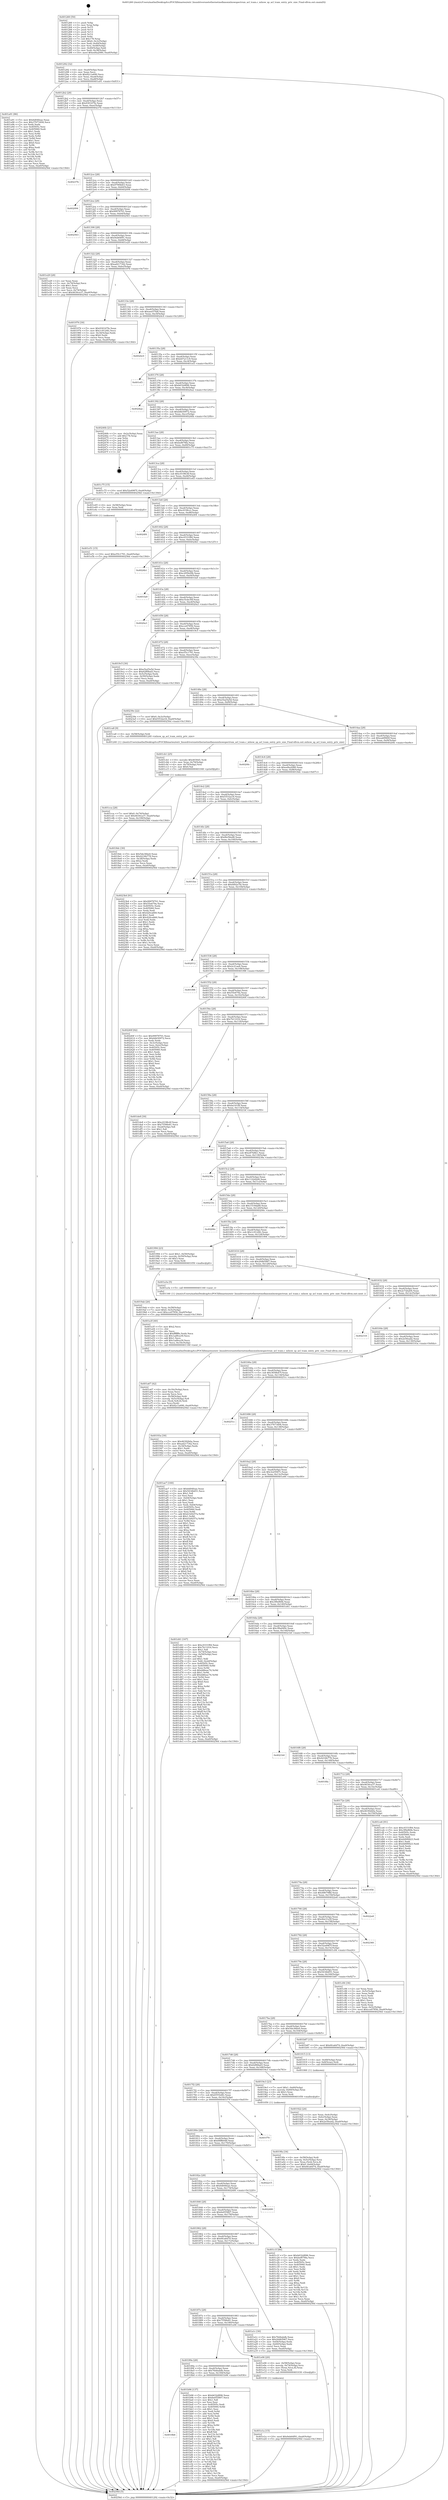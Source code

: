 digraph "0x401260" {
  label = "0x401260 (/mnt/c/Users/mathe/Desktop/tcc/POCII/binaries/extr_linuxdriversnetethernetmellanoxmlxswspectrum_acl_tcam.c_mlxsw_sp_acl_tcam_entry_priv_size_Final-ollvm.out::main(0))"
  labelloc = "t"
  node[shape=record]

  Entry [label="",width=0.3,height=0.3,shape=circle,fillcolor=black,style=filled]
  "0x401292" [label="{
     0x401292 [32]\l
     | [instrs]\l
     &nbsp;&nbsp;0x401292 \<+6\>: mov -0xa0(%rbp),%eax\l
     &nbsp;&nbsp;0x401298 \<+2\>: mov %eax,%ecx\l
     &nbsp;&nbsp;0x40129a \<+6\>: sub $0x82c1a690,%ecx\l
     &nbsp;&nbsp;0x4012a0 \<+6\>: mov %eax,-0xa4(%rbp)\l
     &nbsp;&nbsp;0x4012a6 \<+6\>: mov %ecx,-0xa8(%rbp)\l
     &nbsp;&nbsp;0x4012ac \<+6\>: je 0000000000401a91 \<main+0x831\>\l
  }"]
  "0x401a91" [label="{
     0x401a91 [86]\l
     | [instrs]\l
     &nbsp;&nbsp;0x401a91 \<+5\>: mov $0x6d04feae,%eax\l
     &nbsp;&nbsp;0x401a96 \<+5\>: mov $0x37673494,%ecx\l
     &nbsp;&nbsp;0x401a9b \<+2\>: xor %edx,%edx\l
     &nbsp;&nbsp;0x401a9d \<+7\>: mov 0x40505c,%esi\l
     &nbsp;&nbsp;0x401aa4 \<+7\>: mov 0x405060,%edi\l
     &nbsp;&nbsp;0x401aab \<+3\>: sub $0x1,%edx\l
     &nbsp;&nbsp;0x401aae \<+3\>: mov %esi,%r8d\l
     &nbsp;&nbsp;0x401ab1 \<+3\>: add %edx,%r8d\l
     &nbsp;&nbsp;0x401ab4 \<+4\>: imul %r8d,%esi\l
     &nbsp;&nbsp;0x401ab8 \<+3\>: and $0x1,%esi\l
     &nbsp;&nbsp;0x401abb \<+3\>: cmp $0x0,%esi\l
     &nbsp;&nbsp;0x401abe \<+4\>: sete %r9b\l
     &nbsp;&nbsp;0x401ac2 \<+3\>: cmp $0xa,%edi\l
     &nbsp;&nbsp;0x401ac5 \<+4\>: setl %r10b\l
     &nbsp;&nbsp;0x401ac9 \<+3\>: mov %r9b,%r11b\l
     &nbsp;&nbsp;0x401acc \<+3\>: and %r10b,%r11b\l
     &nbsp;&nbsp;0x401acf \<+3\>: xor %r10b,%r9b\l
     &nbsp;&nbsp;0x401ad2 \<+3\>: or %r9b,%r11b\l
     &nbsp;&nbsp;0x401ad5 \<+4\>: test $0x1,%r11b\l
     &nbsp;&nbsp;0x401ad9 \<+3\>: cmovne %ecx,%eax\l
     &nbsp;&nbsp;0x401adc \<+6\>: mov %eax,-0xa0(%rbp)\l
     &nbsp;&nbsp;0x401ae2 \<+5\>: jmp 000000000040256d \<main+0x130d\>\l
  }"]
  "0x4012b2" [label="{
     0x4012b2 [28]\l
     | [instrs]\l
     &nbsp;&nbsp;0x4012b2 \<+5\>: jmp 00000000004012b7 \<main+0x57\>\l
     &nbsp;&nbsp;0x4012b7 \<+6\>: mov -0xa4(%rbp),%eax\l
     &nbsp;&nbsp;0x4012bd \<+5\>: sub $0x930167fe,%eax\l
     &nbsp;&nbsp;0x4012c2 \<+6\>: mov %eax,-0xac(%rbp)\l
     &nbsp;&nbsp;0x4012c8 \<+6\>: je 000000000040237b \<main+0x111b\>\l
  }"]
  Exit [label="",width=0.3,height=0.3,shape=circle,fillcolor=black,style=filled,peripheries=2]
  "0x40237b" [label="{
     0x40237b\l
  }", style=dashed]
  "0x4012ce" [label="{
     0x4012ce [28]\l
     | [instrs]\l
     &nbsp;&nbsp;0x4012ce \<+5\>: jmp 00000000004012d3 \<main+0x73\>\l
     &nbsp;&nbsp;0x4012d3 \<+6\>: mov -0xa4(%rbp),%eax\l
     &nbsp;&nbsp;0x4012d9 \<+5\>: sub $0x979f4b63,%eax\l
     &nbsp;&nbsp;0x4012de \<+6\>: mov %eax,-0xb0(%rbp)\l
     &nbsp;&nbsp;0x4012e4 \<+6\>: je 0000000000402094 \<main+0xe34\>\l
  }"]
  "0x401e51" [label="{
     0x401e51 [15]\l
     | [instrs]\l
     &nbsp;&nbsp;0x401e51 \<+10\>: movl $0xe55c1791,-0xa0(%rbp)\l
     &nbsp;&nbsp;0x401e5b \<+5\>: jmp 000000000040256d \<main+0x130d\>\l
  }"]
  "0x402094" [label="{
     0x402094\l
  }", style=dashed]
  "0x4012ea" [label="{
     0x4012ea [28]\l
     | [instrs]\l
     &nbsp;&nbsp;0x4012ea \<+5\>: jmp 00000000004012ef \<main+0x8f\>\l
     &nbsp;&nbsp;0x4012ef \<+6\>: mov -0xa4(%rbp),%eax\l
     &nbsp;&nbsp;0x4012f5 \<+5\>: sub $0x99978701,%eax\l
     &nbsp;&nbsp;0x4012fa \<+6\>: mov %eax,-0xb4(%rbp)\l
     &nbsp;&nbsp;0x401300 \<+6\>: je 0000000000402563 \<main+0x1303\>\l
  }"]
  "0x401e1a" [label="{
     0x401e1a [15]\l
     | [instrs]\l
     &nbsp;&nbsp;0x401e1a \<+10\>: movl $0x9eb64f91,-0xa0(%rbp)\l
     &nbsp;&nbsp;0x401e24 \<+5\>: jmp 000000000040256d \<main+0x130d\>\l
  }"]
  "0x402563" [label="{
     0x402563\l
  }", style=dashed]
  "0x401306" [label="{
     0x401306 [28]\l
     | [instrs]\l
     &nbsp;&nbsp;0x401306 \<+5\>: jmp 000000000040130b \<main+0xab\>\l
     &nbsp;&nbsp;0x40130b \<+6\>: mov -0xa4(%rbp),%eax\l
     &nbsp;&nbsp;0x401311 \<+5\>: sub $0x9eb64f91,%eax\l
     &nbsp;&nbsp;0x401316 \<+6\>: mov %eax,-0xb8(%rbp)\l
     &nbsp;&nbsp;0x40131c \<+6\>: je 0000000000401e29 \<main+0xbc9\>\l
  }"]
  "0x401cca" [label="{
     0x401cca [28]\l
     | [instrs]\l
     &nbsp;&nbsp;0x401cca \<+7\>: movl $0x0,-0x74(%rbp)\l
     &nbsp;&nbsp;0x401cd1 \<+10\>: movl $0x4630ca37,-0xa0(%rbp)\l
     &nbsp;&nbsp;0x401cdb \<+6\>: mov %eax,-0x190(%rbp)\l
     &nbsp;&nbsp;0x401ce1 \<+5\>: jmp 000000000040256d \<main+0x130d\>\l
  }"]
  "0x401e29" [label="{
     0x401e29 [28]\l
     | [instrs]\l
     &nbsp;&nbsp;0x401e29 \<+2\>: xor %eax,%eax\l
     &nbsp;&nbsp;0x401e2b \<+3\>: mov -0x74(%rbp),%ecx\l
     &nbsp;&nbsp;0x401e2e \<+3\>: sub $0x1,%eax\l
     &nbsp;&nbsp;0x401e31 \<+2\>: sub %eax,%ecx\l
     &nbsp;&nbsp;0x401e33 \<+3\>: mov %ecx,-0x74(%rbp)\l
     &nbsp;&nbsp;0x401e36 \<+10\>: movl $0x4630ca37,-0xa0(%rbp)\l
     &nbsp;&nbsp;0x401e40 \<+5\>: jmp 000000000040256d \<main+0x130d\>\l
  }"]
  "0x401322" [label="{
     0x401322 [28]\l
     | [instrs]\l
     &nbsp;&nbsp;0x401322 \<+5\>: jmp 0000000000401327 \<main+0xc7\>\l
     &nbsp;&nbsp;0x401327 \<+6\>: mov -0xa4(%rbp),%eax\l
     &nbsp;&nbsp;0x40132d \<+5\>: sub $0xad217342,%eax\l
     &nbsp;&nbsp;0x401332 \<+6\>: mov %eax,-0xbc(%rbp)\l
     &nbsp;&nbsp;0x401338 \<+6\>: je 0000000000401976 \<main+0x716\>\l
  }"]
  "0x401cb1" [label="{
     0x401cb1 [25]\l
     | [instrs]\l
     &nbsp;&nbsp;0x401cb1 \<+10\>: movabs $0x4030d1,%rdi\l
     &nbsp;&nbsp;0x401cbb \<+4\>: mov %rax,-0x70(%rbp)\l
     &nbsp;&nbsp;0x401cbf \<+4\>: mov -0x70(%rbp),%rsi\l
     &nbsp;&nbsp;0x401cc3 \<+2\>: mov $0x0,%al\l
     &nbsp;&nbsp;0x401cc5 \<+5\>: call 0000000000401040 \<printf@plt\>\l
     | [calls]\l
     &nbsp;&nbsp;0x401040 \{1\} (unknown)\l
  }"]
  "0x401976" [label="{
     0x401976 [30]\l
     | [instrs]\l
     &nbsp;&nbsp;0x401976 \<+5\>: mov $0x930167fe,%eax\l
     &nbsp;&nbsp;0x40197b \<+5\>: mov $0x1c9124fc,%ecx\l
     &nbsp;&nbsp;0x401980 \<+3\>: mov -0x34(%rbp),%edx\l
     &nbsp;&nbsp;0x401983 \<+3\>: cmp $0x0,%edx\l
     &nbsp;&nbsp;0x401986 \<+3\>: cmove %ecx,%eax\l
     &nbsp;&nbsp;0x401989 \<+6\>: mov %eax,-0xa0(%rbp)\l
     &nbsp;&nbsp;0x40198f \<+5\>: jmp 000000000040256d \<main+0x130d\>\l
  }"]
  "0x40133e" [label="{
     0x40133e [28]\l
     | [instrs]\l
     &nbsp;&nbsp;0x40133e \<+5\>: jmp 0000000000401343 \<main+0xe3\>\l
     &nbsp;&nbsp;0x401343 \<+6\>: mov -0xa4(%rbp),%eax\l
     &nbsp;&nbsp;0x401349 \<+5\>: sub $0xaee57fa8,%eax\l
     &nbsp;&nbsp;0x40134e \<+6\>: mov %eax,-0xc0(%rbp)\l
     &nbsp;&nbsp;0x401354 \<+6\>: je 00000000004024c0 \<main+0x1260\>\l
  }"]
  "0x4018b6" [label="{
     0x4018b6\l
  }", style=dashed]
  "0x4024c0" [label="{
     0x4024c0\l
  }", style=dashed]
  "0x40135a" [label="{
     0x40135a [28]\l
     | [instrs]\l
     &nbsp;&nbsp;0x40135a \<+5\>: jmp 000000000040135f \<main+0xff\>\l
     &nbsp;&nbsp;0x40135f \<+6\>: mov -0xa4(%rbp),%eax\l
     &nbsp;&nbsp;0x401365 \<+5\>: sub $0xb47a11c9,%eax\l
     &nbsp;&nbsp;0x40136a \<+6\>: mov %eax,-0xc4(%rbp)\l
     &nbsp;&nbsp;0x401370 \<+6\>: je 0000000000401ef3 \<main+0xc93\>\l
  }"]
  "0x401b96" [label="{
     0x401b96 [137]\l
     | [instrs]\l
     &nbsp;&nbsp;0x401b96 \<+5\>: mov $0xb632d896,%eax\l
     &nbsp;&nbsp;0x401b9b \<+5\>: mov $0x6e055807,%ecx\l
     &nbsp;&nbsp;0x401ba0 \<+2\>: mov $0x1,%dl\l
     &nbsp;&nbsp;0x401ba2 \<+2\>: xor %esi,%esi\l
     &nbsp;&nbsp;0x401ba4 \<+7\>: mov 0x40505c,%edi\l
     &nbsp;&nbsp;0x401bab \<+8\>: mov 0x405060,%r8d\l
     &nbsp;&nbsp;0x401bb3 \<+3\>: sub $0x1,%esi\l
     &nbsp;&nbsp;0x401bb6 \<+3\>: mov %edi,%r9d\l
     &nbsp;&nbsp;0x401bb9 \<+3\>: add %esi,%r9d\l
     &nbsp;&nbsp;0x401bbc \<+4\>: imul %r9d,%edi\l
     &nbsp;&nbsp;0x401bc0 \<+3\>: and $0x1,%edi\l
     &nbsp;&nbsp;0x401bc3 \<+3\>: cmp $0x0,%edi\l
     &nbsp;&nbsp;0x401bc6 \<+4\>: sete %r10b\l
     &nbsp;&nbsp;0x401bca \<+4\>: cmp $0xa,%r8d\l
     &nbsp;&nbsp;0x401bce \<+4\>: setl %r11b\l
     &nbsp;&nbsp;0x401bd2 \<+3\>: mov %r10b,%bl\l
     &nbsp;&nbsp;0x401bd5 \<+3\>: xor $0xff,%bl\l
     &nbsp;&nbsp;0x401bd8 \<+3\>: mov %r11b,%r14b\l
     &nbsp;&nbsp;0x401bdb \<+4\>: xor $0xff,%r14b\l
     &nbsp;&nbsp;0x401bdf \<+3\>: xor $0x1,%dl\l
     &nbsp;&nbsp;0x401be2 \<+3\>: mov %bl,%r15b\l
     &nbsp;&nbsp;0x401be5 \<+4\>: and $0xff,%r15b\l
     &nbsp;&nbsp;0x401be9 \<+3\>: and %dl,%r10b\l
     &nbsp;&nbsp;0x401bec \<+3\>: mov %r14b,%r12b\l
     &nbsp;&nbsp;0x401bef \<+4\>: and $0xff,%r12b\l
     &nbsp;&nbsp;0x401bf3 \<+3\>: and %dl,%r11b\l
     &nbsp;&nbsp;0x401bf6 \<+3\>: or %r10b,%r15b\l
     &nbsp;&nbsp;0x401bf9 \<+3\>: or %r11b,%r12b\l
     &nbsp;&nbsp;0x401bfc \<+3\>: xor %r12b,%r15b\l
     &nbsp;&nbsp;0x401bff \<+3\>: or %r14b,%bl\l
     &nbsp;&nbsp;0x401c02 \<+3\>: xor $0xff,%bl\l
     &nbsp;&nbsp;0x401c05 \<+3\>: or $0x1,%dl\l
     &nbsp;&nbsp;0x401c08 \<+2\>: and %dl,%bl\l
     &nbsp;&nbsp;0x401c0a \<+3\>: or %bl,%r15b\l
     &nbsp;&nbsp;0x401c0d \<+4\>: test $0x1,%r15b\l
     &nbsp;&nbsp;0x401c11 \<+3\>: cmovne %ecx,%eax\l
     &nbsp;&nbsp;0x401c14 \<+6\>: mov %eax,-0xa0(%rbp)\l
     &nbsp;&nbsp;0x401c1a \<+5\>: jmp 000000000040256d \<main+0x130d\>\l
  }"]
  "0x401ef3" [label="{
     0x401ef3\l
  }", style=dashed]
  "0x401376" [label="{
     0x401376 [28]\l
     | [instrs]\l
     &nbsp;&nbsp;0x401376 \<+5\>: jmp 000000000040137b \<main+0x11b\>\l
     &nbsp;&nbsp;0x40137b \<+6\>: mov -0xa4(%rbp),%eax\l
     &nbsp;&nbsp;0x401381 \<+5\>: sub $0xb632d896,%eax\l
     &nbsp;&nbsp;0x401386 \<+6\>: mov %eax,-0xc8(%rbp)\l
     &nbsp;&nbsp;0x40138c \<+6\>: je 00000000004024a2 \<main+0x1242\>\l
  }"]
  "0x40189a" [label="{
     0x40189a [28]\l
     | [instrs]\l
     &nbsp;&nbsp;0x40189a \<+5\>: jmp 000000000040189f \<main+0x63f\>\l
     &nbsp;&nbsp;0x40189f \<+6\>: mov -0xa4(%rbp),%eax\l
     &nbsp;&nbsp;0x4018a5 \<+5\>: sub $0x76d4abdb,%eax\l
     &nbsp;&nbsp;0x4018aa \<+6\>: mov %eax,-0x184(%rbp)\l
     &nbsp;&nbsp;0x4018b0 \<+6\>: je 0000000000401b96 \<main+0x936\>\l
  }"]
  "0x4024a2" [label="{
     0x4024a2\l
  }", style=dashed]
  "0x401392" [label="{
     0x401392 [28]\l
     | [instrs]\l
     &nbsp;&nbsp;0x401392 \<+5\>: jmp 0000000000401397 \<main+0x137\>\l
     &nbsp;&nbsp;0x401397 \<+6\>: mov -0xa4(%rbp),%eax\l
     &nbsp;&nbsp;0x40139d \<+5\>: sub $0xb8d30972,%eax\l
     &nbsp;&nbsp;0x4013a2 \<+6\>: mov %eax,-0xcc(%rbp)\l
     &nbsp;&nbsp;0x4013a8 \<+6\>: je 000000000040246b \<main+0x120b\>\l
  }"]
  "0x401e06" [label="{
     0x401e06 [20]\l
     | [instrs]\l
     &nbsp;&nbsp;0x401e06 \<+4\>: mov -0x58(%rbp),%rax\l
     &nbsp;&nbsp;0x401e0a \<+4\>: movslq -0x74(%rbp),%rcx\l
     &nbsp;&nbsp;0x401e0e \<+4\>: mov (%rax,%rcx,8),%rax\l
     &nbsp;&nbsp;0x401e12 \<+3\>: mov %rax,%rdi\l
     &nbsp;&nbsp;0x401e15 \<+5\>: call 0000000000401030 \<free@plt\>\l
     | [calls]\l
     &nbsp;&nbsp;0x401030 \{1\} (unknown)\l
  }"]
  "0x40246b" [label="{
     0x40246b [21]\l
     | [instrs]\l
     &nbsp;&nbsp;0x40246b \<+3\>: mov -0x2c(%rbp),%eax\l
     &nbsp;&nbsp;0x40246e \<+7\>: add $0x178,%rsp\l
     &nbsp;&nbsp;0x402475 \<+1\>: pop %rbx\l
     &nbsp;&nbsp;0x402476 \<+2\>: pop %r12\l
     &nbsp;&nbsp;0x402478 \<+2\>: pop %r13\l
     &nbsp;&nbsp;0x40247a \<+2\>: pop %r14\l
     &nbsp;&nbsp;0x40247c \<+2\>: pop %r15\l
     &nbsp;&nbsp;0x40247e \<+1\>: pop %rbp\l
     &nbsp;&nbsp;0x40247f \<+1\>: ret\l
  }"]
  "0x4013ae" [label="{
     0x4013ae [28]\l
     | [instrs]\l
     &nbsp;&nbsp;0x4013ae \<+5\>: jmp 00000000004013b3 \<main+0x153\>\l
     &nbsp;&nbsp;0x4013b3 \<+6\>: mov -0xa4(%rbp),%eax\l
     &nbsp;&nbsp;0x4013b9 \<+5\>: sub $0xbef678fa,%eax\l
     &nbsp;&nbsp;0x4013be \<+6\>: mov %eax,-0xd0(%rbp)\l
     &nbsp;&nbsp;0x4013c4 \<+6\>: je 0000000000401c75 \<main+0xa15\>\l
  }"]
  "0x401a67" [label="{
     0x401a67 [42]\l
     | [instrs]\l
     &nbsp;&nbsp;0x401a67 \<+6\>: mov -0x18c(%rbp),%ecx\l
     &nbsp;&nbsp;0x401a6d \<+3\>: imul %eax,%ecx\l
     &nbsp;&nbsp;0x401a70 \<+3\>: movslq %ecx,%rsi\l
     &nbsp;&nbsp;0x401a73 \<+4\>: mov -0x58(%rbp),%rdi\l
     &nbsp;&nbsp;0x401a77 \<+4\>: movslq -0x5c(%rbp),%r8\l
     &nbsp;&nbsp;0x401a7b \<+4\>: mov (%rdi,%r8,8),%rdi\l
     &nbsp;&nbsp;0x401a7f \<+3\>: mov %rsi,(%rdi)\l
     &nbsp;&nbsp;0x401a82 \<+10\>: movl $0x82c1a690,-0xa0(%rbp)\l
     &nbsp;&nbsp;0x401a8c \<+5\>: jmp 000000000040256d \<main+0x130d\>\l
  }"]
  "0x401c75" [label="{
     0x401c75 [15]\l
     | [instrs]\l
     &nbsp;&nbsp;0x401c75 \<+10\>: movl $0x52a4987f,-0xa0(%rbp)\l
     &nbsp;&nbsp;0x401c7f \<+5\>: jmp 000000000040256d \<main+0x130d\>\l
  }"]
  "0x4013ca" [label="{
     0x4013ca [28]\l
     | [instrs]\l
     &nbsp;&nbsp;0x4013ca \<+5\>: jmp 00000000004013cf \<main+0x16f\>\l
     &nbsp;&nbsp;0x4013cf \<+6\>: mov -0xa4(%rbp),%eax\l
     &nbsp;&nbsp;0x4013d5 \<+5\>: sub $0xc0198c4f,%eax\l
     &nbsp;&nbsp;0x4013da \<+6\>: mov %eax,-0xd4(%rbp)\l
     &nbsp;&nbsp;0x4013e0 \<+6\>: je 0000000000401e45 \<main+0xbe5\>\l
  }"]
  "0x401a3f" [label="{
     0x401a3f [40]\l
     | [instrs]\l
     &nbsp;&nbsp;0x401a3f \<+5\>: mov $0x2,%ecx\l
     &nbsp;&nbsp;0x401a44 \<+1\>: cltd\l
     &nbsp;&nbsp;0x401a45 \<+2\>: idiv %ecx\l
     &nbsp;&nbsp;0x401a47 \<+6\>: imul $0xfffffffe,%edx,%ecx\l
     &nbsp;&nbsp;0x401a4d \<+6\>: sub $0x1ad9ca39,%ecx\l
     &nbsp;&nbsp;0x401a53 \<+3\>: add $0x1,%ecx\l
     &nbsp;&nbsp;0x401a56 \<+6\>: add $0x1ad9ca39,%ecx\l
     &nbsp;&nbsp;0x401a5c \<+6\>: mov %ecx,-0x18c(%rbp)\l
     &nbsp;&nbsp;0x401a62 \<+5\>: call 0000000000401160 \<next_i\>\l
     | [calls]\l
     &nbsp;&nbsp;0x401160 \{1\} (/mnt/c/Users/mathe/Desktop/tcc/POCII/binaries/extr_linuxdriversnetethernetmellanoxmlxswspectrum_acl_tcam.c_mlxsw_sp_acl_tcam_entry_priv_size_Final-ollvm.out::next_i)\l
  }"]
  "0x401e45" [label="{
     0x401e45 [12]\l
     | [instrs]\l
     &nbsp;&nbsp;0x401e45 \<+4\>: mov -0x58(%rbp),%rax\l
     &nbsp;&nbsp;0x401e49 \<+3\>: mov %rax,%rdi\l
     &nbsp;&nbsp;0x401e4c \<+5\>: call 0000000000401030 \<free@plt\>\l
     | [calls]\l
     &nbsp;&nbsp;0x401030 \{1\} (unknown)\l
  }"]
  "0x4013e6" [label="{
     0x4013e6 [28]\l
     | [instrs]\l
     &nbsp;&nbsp;0x4013e6 \<+5\>: jmp 00000000004013eb \<main+0x18b\>\l
     &nbsp;&nbsp;0x4013eb \<+6\>: mov -0xa4(%rbp),%eax\l
     &nbsp;&nbsp;0x4013f1 \<+5\>: sub $0xc019fccc,%eax\l
     &nbsp;&nbsp;0x4013f6 \<+6\>: mov %eax,-0xd8(%rbp)\l
     &nbsp;&nbsp;0x4013fc \<+6\>: je 00000000004024f4 \<main+0x1294\>\l
  }"]
  "0x40187e" [label="{
     0x40187e [28]\l
     | [instrs]\l
     &nbsp;&nbsp;0x40187e \<+5\>: jmp 0000000000401883 \<main+0x623\>\l
     &nbsp;&nbsp;0x401883 \<+6\>: mov -0xa4(%rbp),%eax\l
     &nbsp;&nbsp;0x401889 \<+5\>: sub $0x7558fe81,%eax\l
     &nbsp;&nbsp;0x40188e \<+6\>: mov %eax,-0x180(%rbp)\l
     &nbsp;&nbsp;0x401894 \<+6\>: je 0000000000401e06 \<main+0xba6\>\l
  }"]
  "0x4024f4" [label="{
     0x4024f4\l
  }", style=dashed]
  "0x401402" [label="{
     0x401402 [28]\l
     | [instrs]\l
     &nbsp;&nbsp;0x401402 \<+5\>: jmp 0000000000401407 \<main+0x1a7\>\l
     &nbsp;&nbsp;0x401407 \<+6\>: mov -0xa4(%rbp),%eax\l
     &nbsp;&nbsp;0x40140d \<+5\>: sub $0xc0331f84,%eax\l
     &nbsp;&nbsp;0x401412 \<+6\>: mov %eax,-0xdc(%rbp)\l
     &nbsp;&nbsp;0x401418 \<+6\>: je 00000000004024b1 \<main+0x1251\>\l
  }"]
  "0x401a1c" [label="{
     0x401a1c [30]\l
     | [instrs]\l
     &nbsp;&nbsp;0x401a1c \<+5\>: mov $0x76d4abdb,%eax\l
     &nbsp;&nbsp;0x401a21 \<+5\>: mov $0x20db5967,%ecx\l
     &nbsp;&nbsp;0x401a26 \<+3\>: mov -0x64(%rbp),%edx\l
     &nbsp;&nbsp;0x401a29 \<+3\>: cmp -0x60(%rbp),%edx\l
     &nbsp;&nbsp;0x401a2c \<+3\>: cmovl %ecx,%eax\l
     &nbsp;&nbsp;0x401a2f \<+6\>: mov %eax,-0xa0(%rbp)\l
     &nbsp;&nbsp;0x401a35 \<+5\>: jmp 000000000040256d \<main+0x130d\>\l
  }"]
  "0x4024b1" [label="{
     0x4024b1\l
  }", style=dashed]
  "0x40141e" [label="{
     0x40141e [28]\l
     | [instrs]\l
     &nbsp;&nbsp;0x40141e \<+5\>: jmp 0000000000401423 \<main+0x1c3\>\l
     &nbsp;&nbsp;0x401423 \<+6\>: mov -0xa4(%rbp),%eax\l
     &nbsp;&nbsp;0x401429 \<+5\>: sub $0xc295b29b,%eax\l
     &nbsp;&nbsp;0x40142e \<+6\>: mov %eax,-0xe0(%rbp)\l
     &nbsp;&nbsp;0x401434 \<+6\>: je 0000000000401fa9 \<main+0xd49\>\l
  }"]
  "0x401862" [label="{
     0x401862 [28]\l
     | [instrs]\l
     &nbsp;&nbsp;0x401862 \<+5\>: jmp 0000000000401867 \<main+0x607\>\l
     &nbsp;&nbsp;0x401867 \<+6\>: mov -0xa4(%rbp),%eax\l
     &nbsp;&nbsp;0x40186d \<+5\>: sub $0x6fca6d74,%eax\l
     &nbsp;&nbsp;0x401872 \<+6\>: mov %eax,-0x17c(%rbp)\l
     &nbsp;&nbsp;0x401878 \<+6\>: je 0000000000401a1c \<main+0x7bc\>\l
  }"]
  "0x401fa9" [label="{
     0x401fa9\l
  }", style=dashed]
  "0x40143a" [label="{
     0x40143a [28]\l
     | [instrs]\l
     &nbsp;&nbsp;0x40143a \<+5\>: jmp 000000000040143f \<main+0x1df\>\l
     &nbsp;&nbsp;0x40143f \<+6\>: mov -0xa4(%rbp),%eax\l
     &nbsp;&nbsp;0x401445 \<+5\>: sub $0xc5cbe30f,%eax\l
     &nbsp;&nbsp;0x40144a \<+6\>: mov %eax,-0xe4(%rbp)\l
     &nbsp;&nbsp;0x401450 \<+6\>: je 00000000004020a3 \<main+0xe43\>\l
  }"]
  "0x401c1f" [label="{
     0x401c1f [86]\l
     | [instrs]\l
     &nbsp;&nbsp;0x401c1f \<+5\>: mov $0xb632d896,%eax\l
     &nbsp;&nbsp;0x401c24 \<+5\>: mov $0xbef678fa,%ecx\l
     &nbsp;&nbsp;0x401c29 \<+2\>: xor %edx,%edx\l
     &nbsp;&nbsp;0x401c2b \<+7\>: mov 0x40505c,%esi\l
     &nbsp;&nbsp;0x401c32 \<+7\>: mov 0x405060,%edi\l
     &nbsp;&nbsp;0x401c39 \<+3\>: sub $0x1,%edx\l
     &nbsp;&nbsp;0x401c3c \<+3\>: mov %esi,%r8d\l
     &nbsp;&nbsp;0x401c3f \<+3\>: add %edx,%r8d\l
     &nbsp;&nbsp;0x401c42 \<+4\>: imul %r8d,%esi\l
     &nbsp;&nbsp;0x401c46 \<+3\>: and $0x1,%esi\l
     &nbsp;&nbsp;0x401c49 \<+3\>: cmp $0x0,%esi\l
     &nbsp;&nbsp;0x401c4c \<+4\>: sete %r9b\l
     &nbsp;&nbsp;0x401c50 \<+3\>: cmp $0xa,%edi\l
     &nbsp;&nbsp;0x401c53 \<+4\>: setl %r10b\l
     &nbsp;&nbsp;0x401c57 \<+3\>: mov %r9b,%r11b\l
     &nbsp;&nbsp;0x401c5a \<+3\>: and %r10b,%r11b\l
     &nbsp;&nbsp;0x401c5d \<+3\>: xor %r10b,%r9b\l
     &nbsp;&nbsp;0x401c60 \<+3\>: or %r9b,%r11b\l
     &nbsp;&nbsp;0x401c63 \<+4\>: test $0x1,%r11b\l
     &nbsp;&nbsp;0x401c67 \<+3\>: cmovne %ecx,%eax\l
     &nbsp;&nbsp;0x401c6a \<+6\>: mov %eax,-0xa0(%rbp)\l
     &nbsp;&nbsp;0x401c70 \<+5\>: jmp 000000000040256d \<main+0x130d\>\l
  }"]
  "0x4020a3" [label="{
     0x4020a3\l
  }", style=dashed]
  "0x401456" [label="{
     0x401456 [28]\l
     | [instrs]\l
     &nbsp;&nbsp;0x401456 \<+5\>: jmp 000000000040145b \<main+0x1fb\>\l
     &nbsp;&nbsp;0x40145b \<+6\>: mov -0xa4(%rbp),%eax\l
     &nbsp;&nbsp;0x401461 \<+5\>: sub $0xcce07856,%eax\l
     &nbsp;&nbsp;0x401466 \<+6\>: mov %eax,-0xe8(%rbp)\l
     &nbsp;&nbsp;0x40146c \<+6\>: je 00000000004019c5 \<main+0x765\>\l
  }"]
  "0x401846" [label="{
     0x401846 [28]\l
     | [instrs]\l
     &nbsp;&nbsp;0x401846 \<+5\>: jmp 000000000040184b \<main+0x5eb\>\l
     &nbsp;&nbsp;0x40184b \<+6\>: mov -0xa4(%rbp),%eax\l
     &nbsp;&nbsp;0x401851 \<+5\>: sub $0x6e055807,%eax\l
     &nbsp;&nbsp;0x401856 \<+6\>: mov %eax,-0x178(%rbp)\l
     &nbsp;&nbsp;0x40185c \<+6\>: je 0000000000401c1f \<main+0x9bf\>\l
  }"]
  "0x4019c5" [label="{
     0x4019c5 [30]\l
     | [instrs]\l
     &nbsp;&nbsp;0x4019c5 \<+5\>: mov $0xe5a25a5d,%eax\l
     &nbsp;&nbsp;0x4019ca \<+5\>: mov $0x62f68ad3,%ecx\l
     &nbsp;&nbsp;0x4019cf \<+3\>: mov -0x5c(%rbp),%edx\l
     &nbsp;&nbsp;0x4019d2 \<+3\>: cmp -0x50(%rbp),%edx\l
     &nbsp;&nbsp;0x4019d5 \<+3\>: cmovl %ecx,%eax\l
     &nbsp;&nbsp;0x4019d8 \<+6\>: mov %eax,-0xa0(%rbp)\l
     &nbsp;&nbsp;0x4019de \<+5\>: jmp 000000000040256d \<main+0x130d\>\l
  }"]
  "0x401472" [label="{
     0x401472 [28]\l
     | [instrs]\l
     &nbsp;&nbsp;0x401472 \<+5\>: jmp 0000000000401477 \<main+0x217\>\l
     &nbsp;&nbsp;0x401477 \<+6\>: mov -0xa4(%rbp),%eax\l
     &nbsp;&nbsp;0x40147d \<+5\>: sub $0xe55c1791,%eax\l
     &nbsp;&nbsp;0x401482 \<+6\>: mov %eax,-0xec(%rbp)\l
     &nbsp;&nbsp;0x401488 \<+6\>: je 000000000040239e \<main+0x113e\>\l
  }"]
  "0x402480" [label="{
     0x402480\l
  }", style=dashed]
  "0x40239e" [label="{
     0x40239e [22]\l
     | [instrs]\l
     &nbsp;&nbsp;0x40239e \<+7\>: movl $0x0,-0x3c(%rbp)\l
     &nbsp;&nbsp;0x4023a5 \<+10\>: movl $0xf3532a18,-0xa0(%rbp)\l
     &nbsp;&nbsp;0x4023af \<+5\>: jmp 000000000040256d \<main+0x130d\>\l
  }"]
  "0x40148e" [label="{
     0x40148e [28]\l
     | [instrs]\l
     &nbsp;&nbsp;0x40148e \<+5\>: jmp 0000000000401493 \<main+0x233\>\l
     &nbsp;&nbsp;0x401493 \<+6\>: mov -0xa4(%rbp),%eax\l
     &nbsp;&nbsp;0x401499 \<+5\>: sub $0xe5a25a5d,%eax\l
     &nbsp;&nbsp;0x40149e \<+6\>: mov %eax,-0xf0(%rbp)\l
     &nbsp;&nbsp;0x4014a4 \<+6\>: je 0000000000401ca8 \<main+0xa48\>\l
  }"]
  "0x40182a" [label="{
     0x40182a [28]\l
     | [instrs]\l
     &nbsp;&nbsp;0x40182a \<+5\>: jmp 000000000040182f \<main+0x5cf\>\l
     &nbsp;&nbsp;0x40182f \<+6\>: mov -0xa4(%rbp),%eax\l
     &nbsp;&nbsp;0x401835 \<+5\>: sub $0x6d04feae,%eax\l
     &nbsp;&nbsp;0x40183a \<+6\>: mov %eax,-0x174(%rbp)\l
     &nbsp;&nbsp;0x401840 \<+6\>: je 0000000000402480 \<main+0x1220\>\l
  }"]
  "0x401ca8" [label="{
     0x401ca8 [9]\l
     | [instrs]\l
     &nbsp;&nbsp;0x401ca8 \<+4\>: mov -0x58(%rbp),%rdi\l
     &nbsp;&nbsp;0x401cac \<+5\>: call 0000000000401240 \<mlxsw_sp_acl_tcam_entry_priv_size\>\l
     | [calls]\l
     &nbsp;&nbsp;0x401240 \{1\} (/mnt/c/Users/mathe/Desktop/tcc/POCII/binaries/extr_linuxdriversnetethernetmellanoxmlxswspectrum_acl_tcam.c_mlxsw_sp_acl_tcam_entry_priv_size_Final-ollvm.out::mlxsw_sp_acl_tcam_entry_priv_size)\l
  }"]
  "0x4014aa" [label="{
     0x4014aa [28]\l
     | [instrs]\l
     &nbsp;&nbsp;0x4014aa \<+5\>: jmp 00000000004014af \<main+0x24f\>\l
     &nbsp;&nbsp;0x4014af \<+6\>: mov -0xa4(%rbp),%eax\l
     &nbsp;&nbsp;0x4014b5 \<+5\>: sub $0xea6f960f,%eax\l
     &nbsp;&nbsp;0x4014ba \<+6\>: mov %eax,-0xf4(%rbp)\l
     &nbsp;&nbsp;0x4014c0 \<+6\>: je 00000000004020fe \<main+0xe9e\>\l
  }"]
  "0x402215" [label="{
     0x402215\l
  }", style=dashed]
  "0x4020fe" [label="{
     0x4020fe\l
  }", style=dashed]
  "0x4014c6" [label="{
     0x4014c6 [28]\l
     | [instrs]\l
     &nbsp;&nbsp;0x4014c6 \<+5\>: jmp 00000000004014cb \<main+0x26b\>\l
     &nbsp;&nbsp;0x4014cb \<+6\>: mov -0xa4(%rbp),%eax\l
     &nbsp;&nbsp;0x4014d1 \<+5\>: sub $0xed4a2080,%eax\l
     &nbsp;&nbsp;0x4014d6 \<+6\>: mov %eax,-0xf8(%rbp)\l
     &nbsp;&nbsp;0x4014dc \<+6\>: je 00000000004018dc \<main+0x67c\>\l
  }"]
  "0x40180e" [label="{
     0x40180e [28]\l
     | [instrs]\l
     &nbsp;&nbsp;0x40180e \<+5\>: jmp 0000000000401813 \<main+0x5b3\>\l
     &nbsp;&nbsp;0x401813 \<+6\>: mov -0xa4(%rbp),%eax\l
     &nbsp;&nbsp;0x401819 \<+5\>: sub $0x68ffb048,%eax\l
     &nbsp;&nbsp;0x40181e \<+6\>: mov %eax,-0x170(%rbp)\l
     &nbsp;&nbsp;0x401824 \<+6\>: je 0000000000402215 \<main+0xfb5\>\l
  }"]
  "0x4018dc" [label="{
     0x4018dc [30]\l
     | [instrs]\l
     &nbsp;&nbsp;0x4018dc \<+5\>: mov $0x5de36be0,%eax\l
     &nbsp;&nbsp;0x4018e1 \<+5\>: mov $0x4234b778,%ecx\l
     &nbsp;&nbsp;0x4018e6 \<+3\>: mov -0x38(%rbp),%edx\l
     &nbsp;&nbsp;0x4018e9 \<+3\>: cmp $0x2,%edx\l
     &nbsp;&nbsp;0x4018ec \<+3\>: cmovne %ecx,%eax\l
     &nbsp;&nbsp;0x4018ef \<+6\>: mov %eax,-0xa0(%rbp)\l
     &nbsp;&nbsp;0x4018f5 \<+5\>: jmp 000000000040256d \<main+0x130d\>\l
  }"]
  "0x4014e2" [label="{
     0x4014e2 [28]\l
     | [instrs]\l
     &nbsp;&nbsp;0x4014e2 \<+5\>: jmp 00000000004014e7 \<main+0x287\>\l
     &nbsp;&nbsp;0x4014e7 \<+6\>: mov -0xa4(%rbp),%eax\l
     &nbsp;&nbsp;0x4014ed \<+5\>: sub $0xf3532a18,%eax\l
     &nbsp;&nbsp;0x4014f2 \<+6\>: mov %eax,-0xfc(%rbp)\l
     &nbsp;&nbsp;0x4014f8 \<+6\>: je 00000000004023b4 \<main+0x1154\>\l
  }"]
  "0x40256d" [label="{
     0x40256d [5]\l
     | [instrs]\l
     &nbsp;&nbsp;0x40256d \<+5\>: jmp 0000000000401292 \<main+0x32\>\l
  }"]
  "0x401260" [label="{
     0x401260 [50]\l
     | [instrs]\l
     &nbsp;&nbsp;0x401260 \<+1\>: push %rbp\l
     &nbsp;&nbsp;0x401261 \<+3\>: mov %rsp,%rbp\l
     &nbsp;&nbsp;0x401264 \<+2\>: push %r15\l
     &nbsp;&nbsp;0x401266 \<+2\>: push %r14\l
     &nbsp;&nbsp;0x401268 \<+2\>: push %r13\l
     &nbsp;&nbsp;0x40126a \<+2\>: push %r12\l
     &nbsp;&nbsp;0x40126c \<+1\>: push %rbx\l
     &nbsp;&nbsp;0x40126d \<+7\>: sub $0x178,%rsp\l
     &nbsp;&nbsp;0x401274 \<+7\>: movl $0x0,-0x3c(%rbp)\l
     &nbsp;&nbsp;0x40127b \<+3\>: mov %edi,-0x40(%rbp)\l
     &nbsp;&nbsp;0x40127e \<+4\>: mov %rsi,-0x48(%rbp)\l
     &nbsp;&nbsp;0x401282 \<+3\>: mov -0x40(%rbp),%edi\l
     &nbsp;&nbsp;0x401285 \<+3\>: mov %edi,-0x38(%rbp)\l
     &nbsp;&nbsp;0x401288 \<+10\>: movl $0xed4a2080,-0xa0(%rbp)\l
  }"]
  "0x401f79" [label="{
     0x401f79\l
  }", style=dashed]
  "0x4023b4" [label="{
     0x4023b4 [91]\l
     | [instrs]\l
     &nbsp;&nbsp;0x4023b4 \<+5\>: mov $0x99978701,%eax\l
     &nbsp;&nbsp;0x4023b9 \<+5\>: mov $0x55e679a,%ecx\l
     &nbsp;&nbsp;0x4023be \<+7\>: mov 0x40505c,%edx\l
     &nbsp;&nbsp;0x4023c5 \<+7\>: mov 0x405060,%esi\l
     &nbsp;&nbsp;0x4023cc \<+2\>: mov %edx,%edi\l
     &nbsp;&nbsp;0x4023ce \<+6\>: sub $0x420ca660,%edi\l
     &nbsp;&nbsp;0x4023d4 \<+3\>: sub $0x1,%edi\l
     &nbsp;&nbsp;0x4023d7 \<+6\>: add $0x420ca660,%edi\l
     &nbsp;&nbsp;0x4023dd \<+3\>: imul %edi,%edx\l
     &nbsp;&nbsp;0x4023e0 \<+3\>: and $0x1,%edx\l
     &nbsp;&nbsp;0x4023e3 \<+3\>: cmp $0x0,%edx\l
     &nbsp;&nbsp;0x4023e6 \<+4\>: sete %r8b\l
     &nbsp;&nbsp;0x4023ea \<+3\>: cmp $0xa,%esi\l
     &nbsp;&nbsp;0x4023ed \<+4\>: setl %r9b\l
     &nbsp;&nbsp;0x4023f1 \<+3\>: mov %r8b,%r10b\l
     &nbsp;&nbsp;0x4023f4 \<+3\>: and %r9b,%r10b\l
     &nbsp;&nbsp;0x4023f7 \<+3\>: xor %r9b,%r8b\l
     &nbsp;&nbsp;0x4023fa \<+3\>: or %r8b,%r10b\l
     &nbsp;&nbsp;0x4023fd \<+4\>: test $0x1,%r10b\l
     &nbsp;&nbsp;0x402401 \<+3\>: cmovne %ecx,%eax\l
     &nbsp;&nbsp;0x402404 \<+6\>: mov %eax,-0xa0(%rbp)\l
     &nbsp;&nbsp;0x40240a \<+5\>: jmp 000000000040256d \<main+0x130d\>\l
  }"]
  "0x4014fe" [label="{
     0x4014fe [28]\l
     | [instrs]\l
     &nbsp;&nbsp;0x4014fe \<+5\>: jmp 0000000000401503 \<main+0x2a3\>\l
     &nbsp;&nbsp;0x401503 \<+6\>: mov -0xa4(%rbp),%eax\l
     &nbsp;&nbsp;0x401509 \<+5\>: sub $0xf6e56ed8,%eax\l
     &nbsp;&nbsp;0x40150e \<+6\>: mov %eax,-0x100(%rbp)\l
     &nbsp;&nbsp;0x401514 \<+6\>: je 0000000000401fee \<main+0xd8e\>\l
  }"]
  "0x4019fa" [label="{
     0x4019fa [34]\l
     | [instrs]\l
     &nbsp;&nbsp;0x4019fa \<+4\>: mov -0x58(%rbp),%rdi\l
     &nbsp;&nbsp;0x4019fe \<+4\>: movslq -0x5c(%rbp),%rcx\l
     &nbsp;&nbsp;0x401a02 \<+4\>: mov %rax,(%rdi,%rcx,8)\l
     &nbsp;&nbsp;0x401a06 \<+7\>: movl $0x0,-0x64(%rbp)\l
     &nbsp;&nbsp;0x401a0d \<+10\>: movl $0x6fca6d74,-0xa0(%rbp)\l
     &nbsp;&nbsp;0x401a17 \<+5\>: jmp 000000000040256d \<main+0x130d\>\l
  }"]
  "0x401fee" [label="{
     0x401fee\l
  }", style=dashed]
  "0x40151a" [label="{
     0x40151a [28]\l
     | [instrs]\l
     &nbsp;&nbsp;0x40151a \<+5\>: jmp 000000000040151f \<main+0x2bf\>\l
     &nbsp;&nbsp;0x40151f \<+6\>: mov -0xa4(%rbp),%eax\l
     &nbsp;&nbsp;0x401525 \<+5\>: sub $0xfd92a7fa,%eax\l
     &nbsp;&nbsp;0x40152a \<+6\>: mov %eax,-0x104(%rbp)\l
     &nbsp;&nbsp;0x401530 \<+6\>: je 0000000000402012 \<main+0xdb2\>\l
  }"]
  "0x4017f2" [label="{
     0x4017f2 [28]\l
     | [instrs]\l
     &nbsp;&nbsp;0x4017f2 \<+5\>: jmp 00000000004017f7 \<main+0x597\>\l
     &nbsp;&nbsp;0x4017f7 \<+6\>: mov -0xa4(%rbp),%eax\l
     &nbsp;&nbsp;0x4017fd \<+5\>: sub $0x6555e6fc,%eax\l
     &nbsp;&nbsp;0x401802 \<+6\>: mov %eax,-0x16c(%rbp)\l
     &nbsp;&nbsp;0x401808 \<+6\>: je 0000000000401f79 \<main+0xd19\>\l
  }"]
  "0x402012" [label="{
     0x402012\l
  }", style=dashed]
  "0x401536" [label="{
     0x401536 [28]\l
     | [instrs]\l
     &nbsp;&nbsp;0x401536 \<+5\>: jmp 000000000040153b \<main+0x2db\>\l
     &nbsp;&nbsp;0x40153b \<+6\>: mov -0xa4(%rbp),%eax\l
     &nbsp;&nbsp;0x401541 \<+5\>: sub $0x2c21ae6,%eax\l
     &nbsp;&nbsp;0x401546 \<+6\>: mov %eax,-0x108(%rbp)\l
     &nbsp;&nbsp;0x40154c \<+6\>: je 0000000000401f88 \<main+0xd28\>\l
  }"]
  "0x4019e3" [label="{
     0x4019e3 [23]\l
     | [instrs]\l
     &nbsp;&nbsp;0x4019e3 \<+7\>: movl $0x1,-0x60(%rbp)\l
     &nbsp;&nbsp;0x4019ea \<+4\>: movslq -0x60(%rbp),%rax\l
     &nbsp;&nbsp;0x4019ee \<+4\>: shl $0x3,%rax\l
     &nbsp;&nbsp;0x4019f2 \<+3\>: mov %rax,%rdi\l
     &nbsp;&nbsp;0x4019f5 \<+5\>: call 0000000000401050 \<malloc@plt\>\l
     | [calls]\l
     &nbsp;&nbsp;0x401050 \{1\} (unknown)\l
  }"]
  "0x401f88" [label="{
     0x401f88\l
  }", style=dashed]
  "0x401552" [label="{
     0x401552 [28]\l
     | [instrs]\l
     &nbsp;&nbsp;0x401552 \<+5\>: jmp 0000000000401557 \<main+0x2f7\>\l
     &nbsp;&nbsp;0x401557 \<+6\>: mov -0xa4(%rbp),%eax\l
     &nbsp;&nbsp;0x40155d \<+5\>: sub $0x55e679a,%eax\l
     &nbsp;&nbsp;0x401562 \<+6\>: mov %eax,-0x10c(%rbp)\l
     &nbsp;&nbsp;0x401568 \<+6\>: je 000000000040240f \<main+0x11af\>\l
  }"]
  "0x4019ab" [label="{
     0x4019ab [26]\l
     | [instrs]\l
     &nbsp;&nbsp;0x4019ab \<+4\>: mov %rax,-0x58(%rbp)\l
     &nbsp;&nbsp;0x4019af \<+7\>: movl $0x0,-0x5c(%rbp)\l
     &nbsp;&nbsp;0x4019b6 \<+10\>: movl $0xcce07856,-0xa0(%rbp)\l
     &nbsp;&nbsp;0x4019c0 \<+5\>: jmp 000000000040256d \<main+0x130d\>\l
  }"]
  "0x40240f" [label="{
     0x40240f [92]\l
     | [instrs]\l
     &nbsp;&nbsp;0x40240f \<+5\>: mov $0x99978701,%eax\l
     &nbsp;&nbsp;0x402414 \<+5\>: mov $0xb8d30972,%ecx\l
     &nbsp;&nbsp;0x402419 \<+2\>: xor %edx,%edx\l
     &nbsp;&nbsp;0x40241b \<+3\>: mov -0x3c(%rbp),%esi\l
     &nbsp;&nbsp;0x40241e \<+3\>: mov %esi,-0x2c(%rbp)\l
     &nbsp;&nbsp;0x402421 \<+7\>: mov 0x40505c,%esi\l
     &nbsp;&nbsp;0x402428 \<+7\>: mov 0x405060,%edi\l
     &nbsp;&nbsp;0x40242f \<+3\>: sub $0x1,%edx\l
     &nbsp;&nbsp;0x402432 \<+3\>: mov %esi,%r8d\l
     &nbsp;&nbsp;0x402435 \<+3\>: add %edx,%r8d\l
     &nbsp;&nbsp;0x402438 \<+4\>: imul %r8d,%esi\l
     &nbsp;&nbsp;0x40243c \<+3\>: and $0x1,%esi\l
     &nbsp;&nbsp;0x40243f \<+3\>: cmp $0x0,%esi\l
     &nbsp;&nbsp;0x402442 \<+4\>: sete %r9b\l
     &nbsp;&nbsp;0x402446 \<+3\>: cmp $0xa,%edi\l
     &nbsp;&nbsp;0x402449 \<+4\>: setl %r10b\l
     &nbsp;&nbsp;0x40244d \<+3\>: mov %r9b,%r11b\l
     &nbsp;&nbsp;0x402450 \<+3\>: and %r10b,%r11b\l
     &nbsp;&nbsp;0x402453 \<+3\>: xor %r10b,%r9b\l
     &nbsp;&nbsp;0x402456 \<+3\>: or %r9b,%r11b\l
     &nbsp;&nbsp;0x402459 \<+4\>: test $0x1,%r11b\l
     &nbsp;&nbsp;0x40245d \<+3\>: cmovne %ecx,%eax\l
     &nbsp;&nbsp;0x402460 \<+6\>: mov %eax,-0xa0(%rbp)\l
     &nbsp;&nbsp;0x402466 \<+5\>: jmp 000000000040256d \<main+0x130d\>\l
  }"]
  "0x40156e" [label="{
     0x40156e [28]\l
     | [instrs]\l
     &nbsp;&nbsp;0x40156e \<+5\>: jmp 0000000000401573 \<main+0x313\>\l
     &nbsp;&nbsp;0x401573 \<+6\>: mov -0xa4(%rbp),%eax\l
     &nbsp;&nbsp;0x401579 \<+5\>: sub $0x7b11016,%eax\l
     &nbsp;&nbsp;0x40157e \<+6\>: mov %eax,-0x110(%rbp)\l
     &nbsp;&nbsp;0x401584 \<+6\>: je 0000000000401de8 \<main+0xb88\>\l
  }"]
  "0x401922" [label="{
     0x401922 [24]\l
     | [instrs]\l
     &nbsp;&nbsp;0x401922 \<+3\>: mov %eax,-0x4c(%rbp)\l
     &nbsp;&nbsp;0x401925 \<+3\>: mov -0x4c(%rbp),%eax\l
     &nbsp;&nbsp;0x401928 \<+3\>: mov %eax,-0x34(%rbp)\l
     &nbsp;&nbsp;0x40192b \<+10\>: movl $0x2e5fead2,-0xa0(%rbp)\l
     &nbsp;&nbsp;0x401935 \<+5\>: jmp 000000000040256d \<main+0x130d\>\l
  }"]
  "0x401de8" [label="{
     0x401de8 [30]\l
     | [instrs]\l
     &nbsp;&nbsp;0x401de8 \<+5\>: mov $0xc0198c4f,%eax\l
     &nbsp;&nbsp;0x401ded \<+5\>: mov $0x7558fe81,%ecx\l
     &nbsp;&nbsp;0x401df2 \<+3\>: mov -0x2d(%rbp),%dl\l
     &nbsp;&nbsp;0x401df5 \<+3\>: test $0x1,%dl\l
     &nbsp;&nbsp;0x401df8 \<+3\>: cmovne %ecx,%eax\l
     &nbsp;&nbsp;0x401dfb \<+6\>: mov %eax,-0xa0(%rbp)\l
     &nbsp;&nbsp;0x401e01 \<+5\>: jmp 000000000040256d \<main+0x130d\>\l
  }"]
  "0x40158a" [label="{
     0x40158a [28]\l
     | [instrs]\l
     &nbsp;&nbsp;0x40158a \<+5\>: jmp 000000000040158f \<main+0x32f\>\l
     &nbsp;&nbsp;0x40158f \<+6\>: mov -0xa4(%rbp),%eax\l
     &nbsp;&nbsp;0x401595 \<+5\>: sub $0xba161f8,%eax\l
     &nbsp;&nbsp;0x40159a \<+6\>: mov %eax,-0x114(%rbp)\l
     &nbsp;&nbsp;0x4015a0 \<+6\>: je 00000000004021bf \<main+0xf5f\>\l
  }"]
  "0x4017d6" [label="{
     0x4017d6 [28]\l
     | [instrs]\l
     &nbsp;&nbsp;0x4017d6 \<+5\>: jmp 00000000004017db \<main+0x57b\>\l
     &nbsp;&nbsp;0x4017db \<+6\>: mov -0xa4(%rbp),%eax\l
     &nbsp;&nbsp;0x4017e1 \<+5\>: sub $0x62f68ad3,%eax\l
     &nbsp;&nbsp;0x4017e6 \<+6\>: mov %eax,-0x168(%rbp)\l
     &nbsp;&nbsp;0x4017ec \<+6\>: je 00000000004019e3 \<main+0x783\>\l
  }"]
  "0x4021bf" [label="{
     0x4021bf\l
  }", style=dashed]
  "0x4015a6" [label="{
     0x4015a6 [28]\l
     | [instrs]\l
     &nbsp;&nbsp;0x4015a6 \<+5\>: jmp 00000000004015ab \<main+0x34b\>\l
     &nbsp;&nbsp;0x4015ab \<+6\>: mov -0xa4(%rbp),%eax\l
     &nbsp;&nbsp;0x4015b1 \<+5\>: sub $0xe87b8b1,%eax\l
     &nbsp;&nbsp;0x4015b6 \<+6\>: mov %eax,-0x118(%rbp)\l
     &nbsp;&nbsp;0x4015bc \<+6\>: je 000000000040238a \<main+0x112a\>\l
  }"]
  "0x401915" [label="{
     0x401915 [13]\l
     | [instrs]\l
     &nbsp;&nbsp;0x401915 \<+4\>: mov -0x48(%rbp),%rax\l
     &nbsp;&nbsp;0x401919 \<+4\>: mov 0x8(%rax),%rdi\l
     &nbsp;&nbsp;0x40191d \<+5\>: call 0000000000401060 \<atoi@plt\>\l
     | [calls]\l
     &nbsp;&nbsp;0x401060 \{1\} (unknown)\l
  }"]
  "0x40238a" [label="{
     0x40238a\l
  }", style=dashed]
  "0x4015c2" [label="{
     0x4015c2 [28]\l
     | [instrs]\l
     &nbsp;&nbsp;0x4015c2 \<+5\>: jmp 00000000004015c7 \<main+0x367\>\l
     &nbsp;&nbsp;0x4015c7 \<+6\>: mov -0xa4(%rbp),%eax\l
     &nbsp;&nbsp;0x4015cd \<+5\>: sub $0x1122d2d4,%eax\l
     &nbsp;&nbsp;0x4015d2 \<+6\>: mov %eax,-0x11c(%rbp)\l
     &nbsp;&nbsp;0x4015d8 \<+6\>: je 000000000040233e \<main+0x10de\>\l
  }"]
  "0x4017ba" [label="{
     0x4017ba [28]\l
     | [instrs]\l
     &nbsp;&nbsp;0x4017ba \<+5\>: jmp 00000000004017bf \<main+0x55f\>\l
     &nbsp;&nbsp;0x4017bf \<+6\>: mov -0xa4(%rbp),%eax\l
     &nbsp;&nbsp;0x4017c5 \<+5\>: sub $0x5de36be0,%eax\l
     &nbsp;&nbsp;0x4017ca \<+6\>: mov %eax,-0x164(%rbp)\l
     &nbsp;&nbsp;0x4017d0 \<+6\>: je 0000000000401915 \<main+0x6b5\>\l
  }"]
  "0x40233e" [label="{
     0x40233e\l
  }", style=dashed]
  "0x4015de" [label="{
     0x4015de [28]\l
     | [instrs]\l
     &nbsp;&nbsp;0x4015de \<+5\>: jmp 00000000004015e3 \<main+0x383\>\l
     &nbsp;&nbsp;0x4015e3 \<+6\>: mov -0xa4(%rbp),%eax\l
     &nbsp;&nbsp;0x4015e9 \<+5\>: sub $0x1519da68,%eax\l
     &nbsp;&nbsp;0x4015ee \<+6\>: mov %eax,-0x120(%rbp)\l
     &nbsp;&nbsp;0x4015f4 \<+6\>: je 000000000040206c \<main+0xe0c\>\l
  }"]
  "0x401b87" [label="{
     0x401b87 [15]\l
     | [instrs]\l
     &nbsp;&nbsp;0x401b87 \<+10\>: movl $0x6fca6d74,-0xa0(%rbp)\l
     &nbsp;&nbsp;0x401b91 \<+5\>: jmp 000000000040256d \<main+0x130d\>\l
  }"]
  "0x40206c" [label="{
     0x40206c\l
  }", style=dashed]
  "0x4015fa" [label="{
     0x4015fa [28]\l
     | [instrs]\l
     &nbsp;&nbsp;0x4015fa \<+5\>: jmp 00000000004015ff \<main+0x39f\>\l
     &nbsp;&nbsp;0x4015ff \<+6\>: mov -0xa4(%rbp),%eax\l
     &nbsp;&nbsp;0x401605 \<+5\>: sub $0x1c9124fc,%eax\l
     &nbsp;&nbsp;0x40160a \<+6\>: mov %eax,-0x124(%rbp)\l
     &nbsp;&nbsp;0x401610 \<+6\>: je 0000000000401994 \<main+0x734\>\l
  }"]
  "0x40179e" [label="{
     0x40179e [28]\l
     | [instrs]\l
     &nbsp;&nbsp;0x40179e \<+5\>: jmp 00000000004017a3 \<main+0x543\>\l
     &nbsp;&nbsp;0x4017a3 \<+6\>: mov -0xa4(%rbp),%eax\l
     &nbsp;&nbsp;0x4017a9 \<+5\>: sub $0x5434b651,%eax\l
     &nbsp;&nbsp;0x4017ae \<+6\>: mov %eax,-0x160(%rbp)\l
     &nbsp;&nbsp;0x4017b4 \<+6\>: je 0000000000401b87 \<main+0x927\>\l
  }"]
  "0x401994" [label="{
     0x401994 [23]\l
     | [instrs]\l
     &nbsp;&nbsp;0x401994 \<+7\>: movl $0x1,-0x50(%rbp)\l
     &nbsp;&nbsp;0x40199b \<+4\>: movslq -0x50(%rbp),%rax\l
     &nbsp;&nbsp;0x40199f \<+4\>: shl $0x3,%rax\l
     &nbsp;&nbsp;0x4019a3 \<+3\>: mov %rax,%rdi\l
     &nbsp;&nbsp;0x4019a6 \<+5\>: call 0000000000401050 \<malloc@plt\>\l
     | [calls]\l
     &nbsp;&nbsp;0x401050 \{1\} (unknown)\l
  }"]
  "0x401616" [label="{
     0x401616 [28]\l
     | [instrs]\l
     &nbsp;&nbsp;0x401616 \<+5\>: jmp 000000000040161b \<main+0x3bb\>\l
     &nbsp;&nbsp;0x40161b \<+6\>: mov -0xa4(%rbp),%eax\l
     &nbsp;&nbsp;0x401621 \<+5\>: sub $0x20db5967,%eax\l
     &nbsp;&nbsp;0x401626 \<+6\>: mov %eax,-0x128(%rbp)\l
     &nbsp;&nbsp;0x40162c \<+6\>: je 0000000000401a3a \<main+0x7da\>\l
  }"]
  "0x401c84" [label="{
     0x401c84 [36]\l
     | [instrs]\l
     &nbsp;&nbsp;0x401c84 \<+2\>: xor %eax,%eax\l
     &nbsp;&nbsp;0x401c86 \<+3\>: mov -0x5c(%rbp),%ecx\l
     &nbsp;&nbsp;0x401c89 \<+2\>: mov %eax,%edx\l
     &nbsp;&nbsp;0x401c8b \<+2\>: sub %ecx,%edx\l
     &nbsp;&nbsp;0x401c8d \<+2\>: mov %eax,%ecx\l
     &nbsp;&nbsp;0x401c8f \<+3\>: sub $0x1,%ecx\l
     &nbsp;&nbsp;0x401c92 \<+2\>: add %ecx,%edx\l
     &nbsp;&nbsp;0x401c94 \<+2\>: sub %edx,%eax\l
     &nbsp;&nbsp;0x401c96 \<+3\>: mov %eax,-0x5c(%rbp)\l
     &nbsp;&nbsp;0x401c99 \<+10\>: movl $0xcce07856,-0xa0(%rbp)\l
     &nbsp;&nbsp;0x401ca3 \<+5\>: jmp 000000000040256d \<main+0x130d\>\l
  }"]
  "0x401a3a" [label="{
     0x401a3a [5]\l
     | [instrs]\l
     &nbsp;&nbsp;0x401a3a \<+5\>: call 0000000000401160 \<next_i\>\l
     | [calls]\l
     &nbsp;&nbsp;0x401160 \{1\} (/mnt/c/Users/mathe/Desktop/tcc/POCII/binaries/extr_linuxdriversnetethernetmellanoxmlxswspectrum_acl_tcam.c_mlxsw_sp_acl_tcam_entry_priv_size_Final-ollvm.out::next_i)\l
  }"]
  "0x401632" [label="{
     0x401632 [28]\l
     | [instrs]\l
     &nbsp;&nbsp;0x401632 \<+5\>: jmp 0000000000401637 \<main+0x3d7\>\l
     &nbsp;&nbsp;0x401637 \<+6\>: mov -0xa4(%rbp),%eax\l
     &nbsp;&nbsp;0x40163d \<+5\>: sub $0x2c72b204,%eax\l
     &nbsp;&nbsp;0x401642 \<+6\>: mov %eax,-0x12c(%rbp)\l
     &nbsp;&nbsp;0x401648 \<+6\>: je 0000000000402318 \<main+0x10b8\>\l
  }"]
  "0x401782" [label="{
     0x401782 [28]\l
     | [instrs]\l
     &nbsp;&nbsp;0x401782 \<+5\>: jmp 0000000000401787 \<main+0x527\>\l
     &nbsp;&nbsp;0x401787 \<+6\>: mov -0xa4(%rbp),%eax\l
     &nbsp;&nbsp;0x40178d \<+5\>: sub $0x52a4987f,%eax\l
     &nbsp;&nbsp;0x401792 \<+6\>: mov %eax,-0x15c(%rbp)\l
     &nbsp;&nbsp;0x401798 \<+6\>: je 0000000000401c84 \<main+0xa24\>\l
  }"]
  "0x402318" [label="{
     0x402318\l
  }", style=dashed]
  "0x40164e" [label="{
     0x40164e [28]\l
     | [instrs]\l
     &nbsp;&nbsp;0x40164e \<+5\>: jmp 0000000000401653 \<main+0x3f3\>\l
     &nbsp;&nbsp;0x401653 \<+6\>: mov -0xa4(%rbp),%eax\l
     &nbsp;&nbsp;0x401659 \<+5\>: sub $0x2e5fead2,%eax\l
     &nbsp;&nbsp;0x40165e \<+6\>: mov %eax,-0x130(%rbp)\l
     &nbsp;&nbsp;0x401664 \<+6\>: je 000000000040193a \<main+0x6da\>\l
  }"]
  "0x402360" [label="{
     0x402360\l
  }", style=dashed]
  "0x40193a" [label="{
     0x40193a [30]\l
     | [instrs]\l
     &nbsp;&nbsp;0x40193a \<+5\>: mov $0x46392b0a,%eax\l
     &nbsp;&nbsp;0x40193f \<+5\>: mov $0xad217342,%ecx\l
     &nbsp;&nbsp;0x401944 \<+3\>: mov -0x34(%rbp),%edx\l
     &nbsp;&nbsp;0x401947 \<+3\>: cmp $0x1,%edx\l
     &nbsp;&nbsp;0x40194a \<+3\>: cmovl %ecx,%eax\l
     &nbsp;&nbsp;0x40194d \<+6\>: mov %eax,-0xa0(%rbp)\l
     &nbsp;&nbsp;0x401953 \<+5\>: jmp 000000000040256d \<main+0x130d\>\l
  }"]
  "0x40166a" [label="{
     0x40166a [28]\l
     | [instrs]\l
     &nbsp;&nbsp;0x40166a \<+5\>: jmp 000000000040166f \<main+0x40f\>\l
     &nbsp;&nbsp;0x40166f \<+6\>: mov -0xa4(%rbp),%eax\l
     &nbsp;&nbsp;0x401675 \<+5\>: sub $0x3658b47f,%eax\l
     &nbsp;&nbsp;0x40167a \<+6\>: mov %eax,-0x134(%rbp)\l
     &nbsp;&nbsp;0x401680 \<+6\>: je 000000000040251c \<main+0x12bc\>\l
  }"]
  "0x401766" [label="{
     0x401766 [28]\l
     | [instrs]\l
     &nbsp;&nbsp;0x401766 \<+5\>: jmp 000000000040176b \<main+0x50b\>\l
     &nbsp;&nbsp;0x40176b \<+6\>: mov -0xa4(%rbp),%eax\l
     &nbsp;&nbsp;0x401771 \<+5\>: sub $0x4be31a5f,%eax\l
     &nbsp;&nbsp;0x401776 \<+6\>: mov %eax,-0x158(%rbp)\l
     &nbsp;&nbsp;0x40177c \<+6\>: je 0000000000402360 \<main+0x1100\>\l
  }"]
  "0x40251c" [label="{
     0x40251c\l
  }", style=dashed]
  "0x401686" [label="{
     0x401686 [28]\l
     | [instrs]\l
     &nbsp;&nbsp;0x401686 \<+5\>: jmp 000000000040168b \<main+0x42b\>\l
     &nbsp;&nbsp;0x40168b \<+6\>: mov -0xa4(%rbp),%eax\l
     &nbsp;&nbsp;0x401691 \<+5\>: sub $0x37673494,%eax\l
     &nbsp;&nbsp;0x401696 \<+6\>: mov %eax,-0x138(%rbp)\l
     &nbsp;&nbsp;0x40169c \<+6\>: je 0000000000401ae7 \<main+0x887\>\l
  }"]
  "0x4022e8" [label="{
     0x4022e8\l
  }", style=dashed]
  "0x401ae7" [label="{
     0x401ae7 [160]\l
     | [instrs]\l
     &nbsp;&nbsp;0x401ae7 \<+5\>: mov $0x6d04feae,%eax\l
     &nbsp;&nbsp;0x401aec \<+5\>: mov $0x5434b651,%ecx\l
     &nbsp;&nbsp;0x401af1 \<+2\>: mov $0x1,%dl\l
     &nbsp;&nbsp;0x401af3 \<+2\>: xor %esi,%esi\l
     &nbsp;&nbsp;0x401af5 \<+3\>: mov -0x64(%rbp),%edi\l
     &nbsp;&nbsp;0x401af8 \<+3\>: sub $0x1,%esi\l
     &nbsp;&nbsp;0x401afb \<+2\>: sub %esi,%edi\l
     &nbsp;&nbsp;0x401afd \<+3\>: mov %edi,-0x64(%rbp)\l
     &nbsp;&nbsp;0x401b00 \<+7\>: mov 0x40505c,%esi\l
     &nbsp;&nbsp;0x401b07 \<+7\>: mov 0x405060,%edi\l
     &nbsp;&nbsp;0x401b0e \<+3\>: mov %esi,%r8d\l
     &nbsp;&nbsp;0x401b11 \<+7\>: add $0xb1b9257a,%r8d\l
     &nbsp;&nbsp;0x401b18 \<+4\>: sub $0x1,%r8d\l
     &nbsp;&nbsp;0x401b1c \<+7\>: sub $0xb1b9257a,%r8d\l
     &nbsp;&nbsp;0x401b23 \<+4\>: imul %r8d,%esi\l
     &nbsp;&nbsp;0x401b27 \<+3\>: and $0x1,%esi\l
     &nbsp;&nbsp;0x401b2a \<+3\>: cmp $0x0,%esi\l
     &nbsp;&nbsp;0x401b2d \<+4\>: sete %r9b\l
     &nbsp;&nbsp;0x401b31 \<+3\>: cmp $0xa,%edi\l
     &nbsp;&nbsp;0x401b34 \<+4\>: setl %r10b\l
     &nbsp;&nbsp;0x401b38 \<+3\>: mov %r9b,%r11b\l
     &nbsp;&nbsp;0x401b3b \<+4\>: xor $0xff,%r11b\l
     &nbsp;&nbsp;0x401b3f \<+3\>: mov %r10b,%bl\l
     &nbsp;&nbsp;0x401b42 \<+3\>: xor $0xff,%bl\l
     &nbsp;&nbsp;0x401b45 \<+3\>: xor $0x0,%dl\l
     &nbsp;&nbsp;0x401b48 \<+3\>: mov %r11b,%r14b\l
     &nbsp;&nbsp;0x401b4b \<+4\>: and $0x0,%r14b\l
     &nbsp;&nbsp;0x401b4f \<+3\>: and %dl,%r9b\l
     &nbsp;&nbsp;0x401b52 \<+3\>: mov %bl,%r15b\l
     &nbsp;&nbsp;0x401b55 \<+4\>: and $0x0,%r15b\l
     &nbsp;&nbsp;0x401b59 \<+3\>: and %dl,%r10b\l
     &nbsp;&nbsp;0x401b5c \<+3\>: or %r9b,%r14b\l
     &nbsp;&nbsp;0x401b5f \<+3\>: or %r10b,%r15b\l
     &nbsp;&nbsp;0x401b62 \<+3\>: xor %r15b,%r14b\l
     &nbsp;&nbsp;0x401b65 \<+3\>: or %bl,%r11b\l
     &nbsp;&nbsp;0x401b68 \<+4\>: xor $0xff,%r11b\l
     &nbsp;&nbsp;0x401b6c \<+3\>: or $0x0,%dl\l
     &nbsp;&nbsp;0x401b6f \<+3\>: and %dl,%r11b\l
     &nbsp;&nbsp;0x401b72 \<+3\>: or %r11b,%r14b\l
     &nbsp;&nbsp;0x401b75 \<+4\>: test $0x1,%r14b\l
     &nbsp;&nbsp;0x401b79 \<+3\>: cmovne %ecx,%eax\l
     &nbsp;&nbsp;0x401b7c \<+6\>: mov %eax,-0xa0(%rbp)\l
     &nbsp;&nbsp;0x401b82 \<+5\>: jmp 000000000040256d \<main+0x130d\>\l
  }"]
  "0x4016a2" [label="{
     0x4016a2 [28]\l
     | [instrs]\l
     &nbsp;&nbsp;0x4016a2 \<+5\>: jmp 00000000004016a7 \<main+0x447\>\l
     &nbsp;&nbsp;0x4016a7 \<+6\>: mov -0xa4(%rbp),%eax\l
     &nbsp;&nbsp;0x4016ad \<+5\>: sub $0x3e25947c,%eax\l
     &nbsp;&nbsp;0x4016b2 \<+6\>: mov %eax,-0x13c(%rbp)\l
     &nbsp;&nbsp;0x4016b8 \<+6\>: je 0000000000401e60 \<main+0xc00\>\l
  }"]
  "0x40174a" [label="{
     0x40174a [28]\l
     | [instrs]\l
     &nbsp;&nbsp;0x40174a \<+5\>: jmp 000000000040174f \<main+0x4ef\>\l
     &nbsp;&nbsp;0x40174f \<+6\>: mov -0xa4(%rbp),%eax\l
     &nbsp;&nbsp;0x401755 \<+5\>: sub $0x48679ffd,%eax\l
     &nbsp;&nbsp;0x40175a \<+6\>: mov %eax,-0x154(%rbp)\l
     &nbsp;&nbsp;0x401760 \<+6\>: je 00000000004022e8 \<main+0x1088\>\l
  }"]
  "0x401e60" [label="{
     0x401e60\l
  }", style=dashed]
  "0x4016be" [label="{
     0x4016be [28]\l
     | [instrs]\l
     &nbsp;&nbsp;0x4016be \<+5\>: jmp 00000000004016c3 \<main+0x463\>\l
     &nbsp;&nbsp;0x4016c3 \<+6\>: mov -0xa4(%rbp),%eax\l
     &nbsp;&nbsp;0x4016c9 \<+5\>: sub $0x3f9ef60b,%eax\l
     &nbsp;&nbsp;0x4016ce \<+6\>: mov %eax,-0x140(%rbp)\l
     &nbsp;&nbsp;0x4016d4 \<+6\>: je 0000000000401d41 \<main+0xae1\>\l
  }"]
  "0x401958" [label="{
     0x401958\l
  }", style=dashed]
  "0x401d41" [label="{
     0x401d41 [167]\l
     | [instrs]\l
     &nbsp;&nbsp;0x401d41 \<+5\>: mov $0xc0331f84,%eax\l
     &nbsp;&nbsp;0x401d46 \<+5\>: mov $0x7b11016,%ecx\l
     &nbsp;&nbsp;0x401d4b \<+2\>: mov $0x1,%dl\l
     &nbsp;&nbsp;0x401d4d \<+3\>: mov -0x74(%rbp),%esi\l
     &nbsp;&nbsp;0x401d50 \<+3\>: cmp -0x50(%rbp),%esi\l
     &nbsp;&nbsp;0x401d53 \<+4\>: setl %dil\l
     &nbsp;&nbsp;0x401d57 \<+4\>: and $0x1,%dil\l
     &nbsp;&nbsp;0x401d5b \<+4\>: mov %dil,-0x2d(%rbp)\l
     &nbsp;&nbsp;0x401d5f \<+7\>: mov 0x40505c,%esi\l
     &nbsp;&nbsp;0x401d66 \<+8\>: mov 0x405060,%r8d\l
     &nbsp;&nbsp;0x401d6e \<+3\>: mov %esi,%r9d\l
     &nbsp;&nbsp;0x401d71 \<+7\>: sub $0xdd6eac74,%r9d\l
     &nbsp;&nbsp;0x401d78 \<+4\>: sub $0x1,%r9d\l
     &nbsp;&nbsp;0x401d7c \<+7\>: add $0xdd6eac74,%r9d\l
     &nbsp;&nbsp;0x401d83 \<+4\>: imul %r9d,%esi\l
     &nbsp;&nbsp;0x401d87 \<+3\>: and $0x1,%esi\l
     &nbsp;&nbsp;0x401d8a \<+3\>: cmp $0x0,%esi\l
     &nbsp;&nbsp;0x401d8d \<+4\>: sete %dil\l
     &nbsp;&nbsp;0x401d91 \<+4\>: cmp $0xa,%r8d\l
     &nbsp;&nbsp;0x401d95 \<+4\>: setl %r10b\l
     &nbsp;&nbsp;0x401d99 \<+3\>: mov %dil,%r11b\l
     &nbsp;&nbsp;0x401d9c \<+4\>: xor $0xff,%r11b\l
     &nbsp;&nbsp;0x401da0 \<+3\>: mov %r10b,%bl\l
     &nbsp;&nbsp;0x401da3 \<+3\>: xor $0xff,%bl\l
     &nbsp;&nbsp;0x401da6 \<+3\>: xor $0x1,%dl\l
     &nbsp;&nbsp;0x401da9 \<+3\>: mov %r11b,%r14b\l
     &nbsp;&nbsp;0x401dac \<+4\>: and $0xff,%r14b\l
     &nbsp;&nbsp;0x401db0 \<+3\>: and %dl,%dil\l
     &nbsp;&nbsp;0x401db3 \<+3\>: mov %bl,%r15b\l
     &nbsp;&nbsp;0x401db6 \<+4\>: and $0xff,%r15b\l
     &nbsp;&nbsp;0x401dba \<+3\>: and %dl,%r10b\l
     &nbsp;&nbsp;0x401dbd \<+3\>: or %dil,%r14b\l
     &nbsp;&nbsp;0x401dc0 \<+3\>: or %r10b,%r15b\l
     &nbsp;&nbsp;0x401dc3 \<+3\>: xor %r15b,%r14b\l
     &nbsp;&nbsp;0x401dc6 \<+3\>: or %bl,%r11b\l
     &nbsp;&nbsp;0x401dc9 \<+4\>: xor $0xff,%r11b\l
     &nbsp;&nbsp;0x401dcd \<+3\>: or $0x1,%dl\l
     &nbsp;&nbsp;0x401dd0 \<+3\>: and %dl,%r11b\l
     &nbsp;&nbsp;0x401dd3 \<+3\>: or %r11b,%r14b\l
     &nbsp;&nbsp;0x401dd6 \<+4\>: test $0x1,%r14b\l
     &nbsp;&nbsp;0x401dda \<+3\>: cmovne %ecx,%eax\l
     &nbsp;&nbsp;0x401ddd \<+6\>: mov %eax,-0xa0(%rbp)\l
     &nbsp;&nbsp;0x401de3 \<+5\>: jmp 000000000040256d \<main+0x130d\>\l
  }"]
  "0x4016da" [label="{
     0x4016da [28]\l
     | [instrs]\l
     &nbsp;&nbsp;0x4016da \<+5\>: jmp 00000000004016df \<main+0x47f\>\l
     &nbsp;&nbsp;0x4016df \<+6\>: mov -0xa4(%rbp),%eax\l
     &nbsp;&nbsp;0x4016e5 \<+5\>: sub $0x3fba949c,%eax\l
     &nbsp;&nbsp;0x4016ea \<+6\>: mov %eax,-0x144(%rbp)\l
     &nbsp;&nbsp;0x4016f0 \<+6\>: je 00000000004021b0 \<main+0xf50\>\l
  }"]
  "0x40172e" [label="{
     0x40172e [28]\l
     | [instrs]\l
     &nbsp;&nbsp;0x40172e \<+5\>: jmp 0000000000401733 \<main+0x4d3\>\l
     &nbsp;&nbsp;0x401733 \<+6\>: mov -0xa4(%rbp),%eax\l
     &nbsp;&nbsp;0x401739 \<+5\>: sub $0x46392b0a,%eax\l
     &nbsp;&nbsp;0x40173e \<+6\>: mov %eax,-0x150(%rbp)\l
     &nbsp;&nbsp;0x401744 \<+6\>: je 0000000000401958 \<main+0x6f8\>\l
  }"]
  "0x4021b0" [label="{
     0x4021b0\l
  }", style=dashed]
  "0x4016f6" [label="{
     0x4016f6 [28]\l
     | [instrs]\l
     &nbsp;&nbsp;0x4016f6 \<+5\>: jmp 00000000004016fb \<main+0x49b\>\l
     &nbsp;&nbsp;0x4016fb \<+6\>: mov -0xa4(%rbp),%eax\l
     &nbsp;&nbsp;0x401701 \<+5\>: sub $0x4234b778,%eax\l
     &nbsp;&nbsp;0x401706 \<+6\>: mov %eax,-0x148(%rbp)\l
     &nbsp;&nbsp;0x40170c \<+6\>: je 00000000004018fa \<main+0x69a\>\l
  }"]
  "0x401ce6" [label="{
     0x401ce6 [91]\l
     | [instrs]\l
     &nbsp;&nbsp;0x401ce6 \<+5\>: mov $0xc0331f84,%eax\l
     &nbsp;&nbsp;0x401ceb \<+5\>: mov $0x3f9ef60b,%ecx\l
     &nbsp;&nbsp;0x401cf0 \<+7\>: mov 0x40505c,%edx\l
     &nbsp;&nbsp;0x401cf7 \<+7\>: mov 0x405060,%esi\l
     &nbsp;&nbsp;0x401cfe \<+2\>: mov %edx,%edi\l
     &nbsp;&nbsp;0x401d00 \<+6\>: add $0x6d0f0623,%edi\l
     &nbsp;&nbsp;0x401d06 \<+3\>: sub $0x1,%edi\l
     &nbsp;&nbsp;0x401d09 \<+6\>: sub $0x6d0f0623,%edi\l
     &nbsp;&nbsp;0x401d0f \<+3\>: imul %edi,%edx\l
     &nbsp;&nbsp;0x401d12 \<+3\>: and $0x1,%edx\l
     &nbsp;&nbsp;0x401d15 \<+3\>: cmp $0x0,%edx\l
     &nbsp;&nbsp;0x401d18 \<+4\>: sete %r8b\l
     &nbsp;&nbsp;0x401d1c \<+3\>: cmp $0xa,%esi\l
     &nbsp;&nbsp;0x401d1f \<+4\>: setl %r9b\l
     &nbsp;&nbsp;0x401d23 \<+3\>: mov %r8b,%r10b\l
     &nbsp;&nbsp;0x401d26 \<+3\>: and %r9b,%r10b\l
     &nbsp;&nbsp;0x401d29 \<+3\>: xor %r9b,%r8b\l
     &nbsp;&nbsp;0x401d2c \<+3\>: or %r8b,%r10b\l
     &nbsp;&nbsp;0x401d2f \<+4\>: test $0x1,%r10b\l
     &nbsp;&nbsp;0x401d33 \<+3\>: cmovne %ecx,%eax\l
     &nbsp;&nbsp;0x401d36 \<+6\>: mov %eax,-0xa0(%rbp)\l
     &nbsp;&nbsp;0x401d3c \<+5\>: jmp 000000000040256d \<main+0x130d\>\l
  }"]
  "0x4018fa" [label="{
     0x4018fa\l
  }", style=dashed]
  "0x401712" [label="{
     0x401712 [28]\l
     | [instrs]\l
     &nbsp;&nbsp;0x401712 \<+5\>: jmp 0000000000401717 \<main+0x4b7\>\l
     &nbsp;&nbsp;0x401717 \<+6\>: mov -0xa4(%rbp),%eax\l
     &nbsp;&nbsp;0x40171d \<+5\>: sub $0x4630ca37,%eax\l
     &nbsp;&nbsp;0x401722 \<+6\>: mov %eax,-0x14c(%rbp)\l
     &nbsp;&nbsp;0x401728 \<+6\>: je 0000000000401ce6 \<main+0xa86\>\l
  }"]
  Entry -> "0x401260" [label=" 1"]
  "0x401292" -> "0x401a91" [label=" 1"]
  "0x401292" -> "0x4012b2" [label=" 31"]
  "0x40246b" -> Exit [label=" 1"]
  "0x4012b2" -> "0x40237b" [label=" 0"]
  "0x4012b2" -> "0x4012ce" [label=" 31"]
  "0x40240f" -> "0x40256d" [label=" 1"]
  "0x4012ce" -> "0x402094" [label=" 0"]
  "0x4012ce" -> "0x4012ea" [label=" 31"]
  "0x4023b4" -> "0x40256d" [label=" 1"]
  "0x4012ea" -> "0x402563" [label=" 0"]
  "0x4012ea" -> "0x401306" [label=" 31"]
  "0x40239e" -> "0x40256d" [label=" 1"]
  "0x401306" -> "0x401e29" [label=" 1"]
  "0x401306" -> "0x401322" [label=" 30"]
  "0x401e51" -> "0x40256d" [label=" 1"]
  "0x401322" -> "0x401976" [label=" 1"]
  "0x401322" -> "0x40133e" [label=" 29"]
  "0x401e45" -> "0x401e51" [label=" 1"]
  "0x40133e" -> "0x4024c0" [label=" 0"]
  "0x40133e" -> "0x40135a" [label=" 29"]
  "0x401e29" -> "0x40256d" [label=" 1"]
  "0x40135a" -> "0x401ef3" [label=" 0"]
  "0x40135a" -> "0x401376" [label=" 29"]
  "0x401e1a" -> "0x40256d" [label=" 1"]
  "0x401376" -> "0x4024a2" [label=" 0"]
  "0x401376" -> "0x401392" [label=" 29"]
  "0x401de8" -> "0x40256d" [label=" 2"]
  "0x401392" -> "0x40246b" [label=" 1"]
  "0x401392" -> "0x4013ae" [label=" 28"]
  "0x401d41" -> "0x40256d" [label=" 2"]
  "0x4013ae" -> "0x401c75" [label=" 1"]
  "0x4013ae" -> "0x4013ca" [label=" 27"]
  "0x401cca" -> "0x40256d" [label=" 1"]
  "0x4013ca" -> "0x401e45" [label=" 1"]
  "0x4013ca" -> "0x4013e6" [label=" 26"]
  "0x401cb1" -> "0x401cca" [label=" 1"]
  "0x4013e6" -> "0x4024f4" [label=" 0"]
  "0x4013e6" -> "0x401402" [label=" 26"]
  "0x401ca8" -> "0x401cb1" [label=" 1"]
  "0x401402" -> "0x4024b1" [label=" 0"]
  "0x401402" -> "0x40141e" [label=" 26"]
  "0x401c84" -> "0x40256d" [label=" 1"]
  "0x40141e" -> "0x401fa9" [label=" 0"]
  "0x40141e" -> "0x40143a" [label=" 26"]
  "0x401c1f" -> "0x40256d" [label=" 1"]
  "0x40143a" -> "0x4020a3" [label=" 0"]
  "0x40143a" -> "0x401456" [label=" 26"]
  "0x401b96" -> "0x40256d" [label=" 1"]
  "0x401456" -> "0x4019c5" [label=" 2"]
  "0x401456" -> "0x401472" [label=" 24"]
  "0x40189a" -> "0x401b96" [label=" 1"]
  "0x401472" -> "0x40239e" [label=" 1"]
  "0x401472" -> "0x40148e" [label=" 23"]
  "0x401e06" -> "0x401e1a" [label=" 1"]
  "0x40148e" -> "0x401ca8" [label=" 1"]
  "0x40148e" -> "0x4014aa" [label=" 22"]
  "0x40187e" -> "0x401e06" [label=" 1"]
  "0x4014aa" -> "0x4020fe" [label=" 0"]
  "0x4014aa" -> "0x4014c6" [label=" 22"]
  "0x401ce6" -> "0x40256d" [label=" 2"]
  "0x4014c6" -> "0x4018dc" [label=" 1"]
  "0x4014c6" -> "0x4014e2" [label=" 21"]
  "0x4018dc" -> "0x40256d" [label=" 1"]
  "0x401260" -> "0x401292" [label=" 1"]
  "0x40256d" -> "0x401292" [label=" 31"]
  "0x401ae7" -> "0x40256d" [label=" 1"]
  "0x4014e2" -> "0x4023b4" [label=" 1"]
  "0x4014e2" -> "0x4014fe" [label=" 20"]
  "0x401a91" -> "0x40256d" [label=" 1"]
  "0x4014fe" -> "0x401fee" [label=" 0"]
  "0x4014fe" -> "0x40151a" [label=" 20"]
  "0x401a3f" -> "0x401a67" [label=" 1"]
  "0x40151a" -> "0x402012" [label=" 0"]
  "0x40151a" -> "0x401536" [label=" 20"]
  "0x401a3a" -> "0x401a3f" [label=" 1"]
  "0x401536" -> "0x401f88" [label=" 0"]
  "0x401536" -> "0x401552" [label=" 20"]
  "0x401a1c" -> "0x40256d" [label=" 2"]
  "0x401552" -> "0x40240f" [label=" 1"]
  "0x401552" -> "0x40156e" [label=" 19"]
  "0x401862" -> "0x401a1c" [label=" 2"]
  "0x40156e" -> "0x401de8" [label=" 2"]
  "0x40156e" -> "0x40158a" [label=" 17"]
  "0x401c75" -> "0x40256d" [label=" 1"]
  "0x40158a" -> "0x4021bf" [label=" 0"]
  "0x40158a" -> "0x4015a6" [label=" 17"]
  "0x401846" -> "0x401862" [label=" 4"]
  "0x4015a6" -> "0x40238a" [label=" 0"]
  "0x4015a6" -> "0x4015c2" [label=" 17"]
  "0x401846" -> "0x401c1f" [label=" 1"]
  "0x4015c2" -> "0x40233e" [label=" 0"]
  "0x4015c2" -> "0x4015de" [label=" 17"]
  "0x40182a" -> "0x401846" [label=" 5"]
  "0x4015de" -> "0x40206c" [label=" 0"]
  "0x4015de" -> "0x4015fa" [label=" 17"]
  "0x40182a" -> "0x402480" [label=" 0"]
  "0x4015fa" -> "0x401994" [label=" 1"]
  "0x4015fa" -> "0x401616" [label=" 16"]
  "0x40180e" -> "0x40182a" [label=" 5"]
  "0x401616" -> "0x401a3a" [label=" 1"]
  "0x401616" -> "0x401632" [label=" 15"]
  "0x40180e" -> "0x402215" [label=" 0"]
  "0x401632" -> "0x402318" [label=" 0"]
  "0x401632" -> "0x40164e" [label=" 15"]
  "0x4017f2" -> "0x40180e" [label=" 5"]
  "0x40164e" -> "0x40193a" [label=" 1"]
  "0x40164e" -> "0x40166a" [label=" 14"]
  "0x4017f2" -> "0x401f79" [label=" 0"]
  "0x40166a" -> "0x40251c" [label=" 0"]
  "0x40166a" -> "0x401686" [label=" 14"]
  "0x4019fa" -> "0x40256d" [label=" 1"]
  "0x401686" -> "0x401ae7" [label=" 1"]
  "0x401686" -> "0x4016a2" [label=" 13"]
  "0x4019e3" -> "0x4019fa" [label=" 1"]
  "0x4016a2" -> "0x401e60" [label=" 0"]
  "0x4016a2" -> "0x4016be" [label=" 13"]
  "0x4017d6" -> "0x4019e3" [label=" 1"]
  "0x4016be" -> "0x401d41" [label=" 2"]
  "0x4016be" -> "0x4016da" [label=" 11"]
  "0x401862" -> "0x40187e" [label=" 2"]
  "0x4016da" -> "0x4021b0" [label=" 0"]
  "0x4016da" -> "0x4016f6" [label=" 11"]
  "0x4019ab" -> "0x40256d" [label=" 1"]
  "0x4016f6" -> "0x4018fa" [label=" 0"]
  "0x4016f6" -> "0x401712" [label=" 11"]
  "0x401994" -> "0x4019ab" [label=" 1"]
  "0x401712" -> "0x401ce6" [label=" 2"]
  "0x401712" -> "0x40172e" [label=" 9"]
  "0x4019c5" -> "0x40256d" [label=" 2"]
  "0x40172e" -> "0x401958" [label=" 0"]
  "0x40172e" -> "0x40174a" [label=" 9"]
  "0x4017d6" -> "0x4017f2" [label=" 5"]
  "0x40174a" -> "0x4022e8" [label=" 0"]
  "0x40174a" -> "0x401766" [label=" 9"]
  "0x401a67" -> "0x40256d" [label=" 1"]
  "0x401766" -> "0x402360" [label=" 0"]
  "0x401766" -> "0x401782" [label=" 9"]
  "0x401b87" -> "0x40256d" [label=" 1"]
  "0x401782" -> "0x401c84" [label=" 1"]
  "0x401782" -> "0x40179e" [label=" 8"]
  "0x40187e" -> "0x40189a" [label=" 1"]
  "0x40179e" -> "0x401b87" [label=" 1"]
  "0x40179e" -> "0x4017ba" [label=" 7"]
  "0x40189a" -> "0x4018b6" [label=" 0"]
  "0x4017ba" -> "0x401915" [label=" 1"]
  "0x4017ba" -> "0x4017d6" [label=" 6"]
  "0x401915" -> "0x401922" [label=" 1"]
  "0x401922" -> "0x40256d" [label=" 1"]
  "0x40193a" -> "0x40256d" [label=" 1"]
  "0x401976" -> "0x40256d" [label=" 1"]
}

